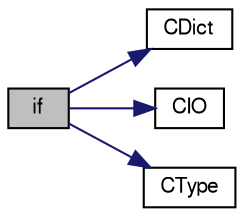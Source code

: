 digraph "if"
{
  bgcolor="transparent";
  edge [fontname="FreeSans",fontsize="10",labelfontname="FreeSans",labelfontsize="10"];
  node [fontname="FreeSans",fontsize="10",shape=record];
  rankdir="LR";
  Node9 [label="if",height=0.2,width=0.4,color="black", fillcolor="grey75", style="filled", fontcolor="black"];
  Node9 -> Node10 [color="midnightblue",fontsize="10",style="solid",fontname="FreeSans"];
  Node10 [label="CDict",height=0.2,width=0.4,color="black",URL="$a21062.html#aa913b94dcf32eef961943d0bb15bc881"];
  Node9 -> Node11 [color="midnightblue",fontsize="10",style="solid",fontname="FreeSans"];
  Node11 [label="CIO",height=0.2,width=0.4,color="black",URL="$a21062.html#aba6f577f2fe9d6792b96f0eec65427a8"];
  Node9 -> Node12 [color="midnightblue",fontsize="10",style="solid",fontname="FreeSans"];
  Node12 [label="CType",height=0.2,width=0.4,color="black",URL="$a21062.html#a7c6a2704d955b8e8f68d27b7e36ab480"];
}
